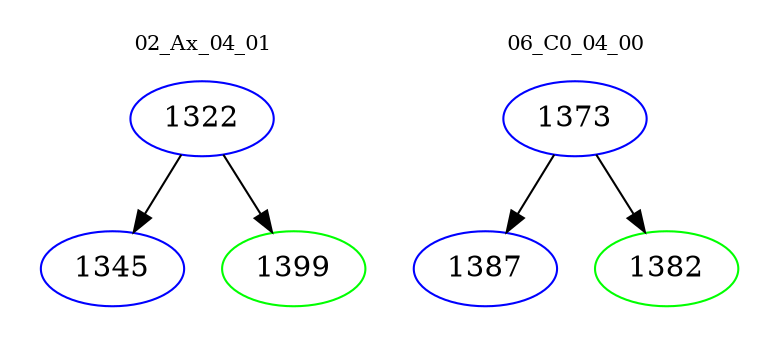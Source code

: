 digraph{
subgraph cluster_0 {
color = white
label = "02_Ax_04_01";
fontsize=10;
T0_1322 [label="1322", color="blue"]
T0_1322 -> T0_1345 [color="black"]
T0_1345 [label="1345", color="blue"]
T0_1322 -> T0_1399 [color="black"]
T0_1399 [label="1399", color="green"]
}
subgraph cluster_1 {
color = white
label = "06_C0_04_00";
fontsize=10;
T1_1373 [label="1373", color="blue"]
T1_1373 -> T1_1387 [color="black"]
T1_1387 [label="1387", color="blue"]
T1_1373 -> T1_1382 [color="black"]
T1_1382 [label="1382", color="green"]
}
}
